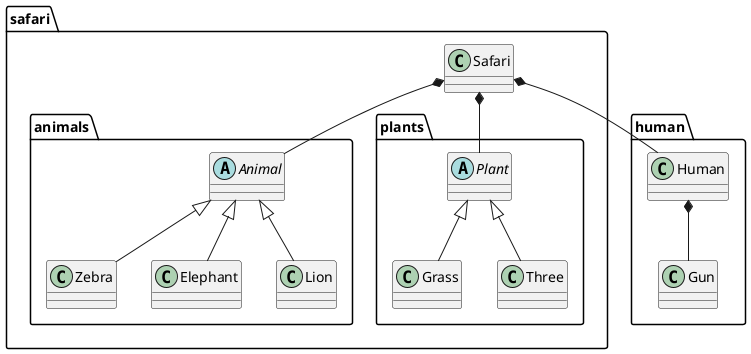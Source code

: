 @startuml
skinparam classAttributeIconSize 0

package safari.animals{
    abstract class Animal{
    }
    class Zebra{
    }
    class Elephant{
    }
    class Lion{
    }

    Animal <|-- Zebra
    Animal <|-- Elephant
    Animal <|-- Lion
}
package safari.plants{
    abstract class Plant{
    }
    class Grass{
    }
    class Three{
    }

    Plant <|-- Grass
    Plant <|-- Three
}

package human{
    class Human{
    }
    class Gun{
    }
    Human *-- Gun
}

package safari{
    class Safari{
    }
    Safari *-- Animal
    Safari *-- Plant
    Safari *-- Human
}

@enduml